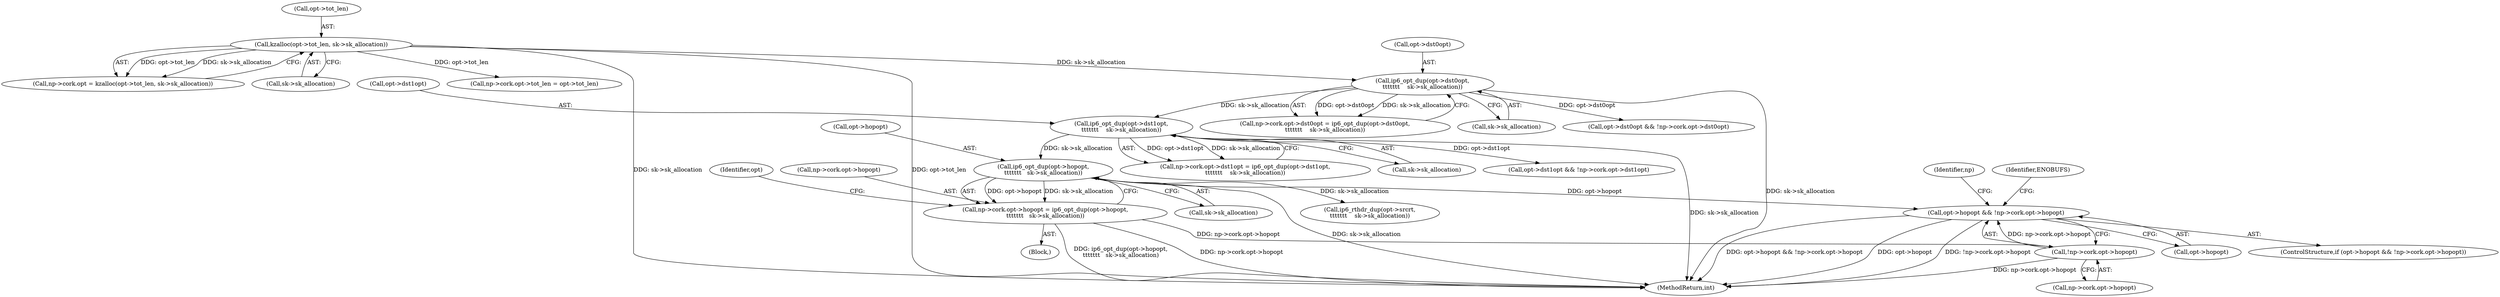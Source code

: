 digraph "0_linux_75a493e60ac4bbe2e977e7129d6d8cbb0dd236be@pointer" {
"1000331" [label="(Call,opt->hopopt && !np->cork.opt->hopopt)"];
"1000323" [label="(Call,ip6_opt_dup(opt->hopopt,\n\t\t\t\t\t\t\t   sk->sk_allocation))"];
"1000292" [label="(Call,ip6_opt_dup(opt->dst1opt,\n\t\t\t\t\t\t\t    sk->sk_allocation))"];
"1000261" [label="(Call,ip6_opt_dup(opt->dst0opt,\n\t\t\t\t\t\t\t    sk->sk_allocation))"];
"1000201" [label="(Call,kzalloc(opt->tot_len, sk->sk_allocation))"];
"1000335" [label="(Call,!np->cork.opt->hopopt)"];
"1000315" [label="(Call,np->cork.opt->hopopt = ip6_opt_dup(opt->hopopt,\n\t\t\t\t\t\t\t   sk->sk_allocation))"];
"1000300" [label="(Call,opt->dst1opt && !np->cork.opt->dst1opt)"];
"1000292" [label="(Call,ip6_opt_dup(opt->dst1opt,\n\t\t\t\t\t\t\t    sk->sk_allocation))"];
"1000345" [label="(Identifier,ENOBUFS)"];
"1000327" [label="(Call,sk->sk_allocation)"];
"1000335" [label="(Call,!np->cork.opt->hopopt)"];
"1000324" [label="(Call,opt->hopopt)"];
"1000195" [label="(Call,np->cork.opt = kzalloc(opt->tot_len, sk->sk_allocation))"];
"1001327" [label="(MethodReturn,int)"];
"1000336" [label="(Call,np->cork.opt->hopopt)"];
"1000296" [label="(Call,sk->sk_allocation)"];
"1000253" [label="(Call,np->cork.opt->dst0opt = ip6_opt_dup(opt->dst0opt,\n\t\t\t\t\t\t\t    sk->sk_allocation))"];
"1000265" [label="(Call,sk->sk_allocation)"];
"1000315" [label="(Call,np->cork.opt->hopopt = ip6_opt_dup(opt->hopopt,\n\t\t\t\t\t\t\t   sk->sk_allocation))"];
"1000269" [label="(Call,opt->dst0opt && !np->cork.opt->dst0opt)"];
"1000331" [label="(Call,opt->hopopt && !np->cork.opt->hopopt)"];
"1000202" [label="(Call,opt->tot_len)"];
"1000262" [label="(Call,opt->dst0opt)"];
"1000316" [label="(Call,np->cork.opt->hopopt)"];
"1000261" [label="(Call,ip6_opt_dup(opt->dst0opt,\n\t\t\t\t\t\t\t    sk->sk_allocation))"];
"1000205" [label="(Call,sk->sk_allocation)"];
"1000332" [label="(Call,opt->hopopt)"];
"1000350" [label="(Identifier,np)"];
"1000220" [label="(Call,np->cork.opt->tot_len = opt->tot_len)"];
"1000323" [label="(Call,ip6_opt_dup(opt->hopopt,\n\t\t\t\t\t\t\t   sk->sk_allocation))"];
"1000284" [label="(Call,np->cork.opt->dst1opt = ip6_opt_dup(opt->dst1opt,\n\t\t\t\t\t\t\t    sk->sk_allocation))"];
"1000354" [label="(Call,ip6_rthdr_dup(opt->srcrt,\n\t\t\t\t\t\t\t    sk->sk_allocation))"];
"1000293" [label="(Call,opt->dst1opt)"];
"1000201" [label="(Call,kzalloc(opt->tot_len, sk->sk_allocation))"];
"1000333" [label="(Identifier,opt)"];
"1000184" [label="(Block,)"];
"1000330" [label="(ControlStructure,if (opt->hopopt && !np->cork.opt->hopopt))"];
"1000331" -> "1000330"  [label="AST: "];
"1000331" -> "1000332"  [label="CFG: "];
"1000331" -> "1000335"  [label="CFG: "];
"1000332" -> "1000331"  [label="AST: "];
"1000335" -> "1000331"  [label="AST: "];
"1000345" -> "1000331"  [label="CFG: "];
"1000350" -> "1000331"  [label="CFG: "];
"1000331" -> "1001327"  [label="DDG: opt->hopopt && !np->cork.opt->hopopt"];
"1000331" -> "1001327"  [label="DDG: opt->hopopt"];
"1000331" -> "1001327"  [label="DDG: !np->cork.opt->hopopt"];
"1000323" -> "1000331"  [label="DDG: opt->hopopt"];
"1000335" -> "1000331"  [label="DDG: np->cork.opt->hopopt"];
"1000323" -> "1000315"  [label="AST: "];
"1000323" -> "1000327"  [label="CFG: "];
"1000324" -> "1000323"  [label="AST: "];
"1000327" -> "1000323"  [label="AST: "];
"1000315" -> "1000323"  [label="CFG: "];
"1000323" -> "1001327"  [label="DDG: sk->sk_allocation"];
"1000323" -> "1000315"  [label="DDG: opt->hopopt"];
"1000323" -> "1000315"  [label="DDG: sk->sk_allocation"];
"1000292" -> "1000323"  [label="DDG: sk->sk_allocation"];
"1000323" -> "1000354"  [label="DDG: sk->sk_allocation"];
"1000292" -> "1000284"  [label="AST: "];
"1000292" -> "1000296"  [label="CFG: "];
"1000293" -> "1000292"  [label="AST: "];
"1000296" -> "1000292"  [label="AST: "];
"1000284" -> "1000292"  [label="CFG: "];
"1000292" -> "1001327"  [label="DDG: sk->sk_allocation"];
"1000292" -> "1000284"  [label="DDG: opt->dst1opt"];
"1000292" -> "1000284"  [label="DDG: sk->sk_allocation"];
"1000261" -> "1000292"  [label="DDG: sk->sk_allocation"];
"1000292" -> "1000300"  [label="DDG: opt->dst1opt"];
"1000261" -> "1000253"  [label="AST: "];
"1000261" -> "1000265"  [label="CFG: "];
"1000262" -> "1000261"  [label="AST: "];
"1000265" -> "1000261"  [label="AST: "];
"1000253" -> "1000261"  [label="CFG: "];
"1000261" -> "1001327"  [label="DDG: sk->sk_allocation"];
"1000261" -> "1000253"  [label="DDG: opt->dst0opt"];
"1000261" -> "1000253"  [label="DDG: sk->sk_allocation"];
"1000201" -> "1000261"  [label="DDG: sk->sk_allocation"];
"1000261" -> "1000269"  [label="DDG: opt->dst0opt"];
"1000201" -> "1000195"  [label="AST: "];
"1000201" -> "1000205"  [label="CFG: "];
"1000202" -> "1000201"  [label="AST: "];
"1000205" -> "1000201"  [label="AST: "];
"1000195" -> "1000201"  [label="CFG: "];
"1000201" -> "1001327"  [label="DDG: sk->sk_allocation"];
"1000201" -> "1001327"  [label="DDG: opt->tot_len"];
"1000201" -> "1000195"  [label="DDG: opt->tot_len"];
"1000201" -> "1000195"  [label="DDG: sk->sk_allocation"];
"1000201" -> "1000220"  [label="DDG: opt->tot_len"];
"1000335" -> "1000336"  [label="CFG: "];
"1000336" -> "1000335"  [label="AST: "];
"1000335" -> "1001327"  [label="DDG: np->cork.opt->hopopt"];
"1000315" -> "1000335"  [label="DDG: np->cork.opt->hopopt"];
"1000315" -> "1000184"  [label="AST: "];
"1000316" -> "1000315"  [label="AST: "];
"1000333" -> "1000315"  [label="CFG: "];
"1000315" -> "1001327"  [label="DDG: np->cork.opt->hopopt"];
"1000315" -> "1001327"  [label="DDG: ip6_opt_dup(opt->hopopt,\n\t\t\t\t\t\t\t   sk->sk_allocation)"];
}

